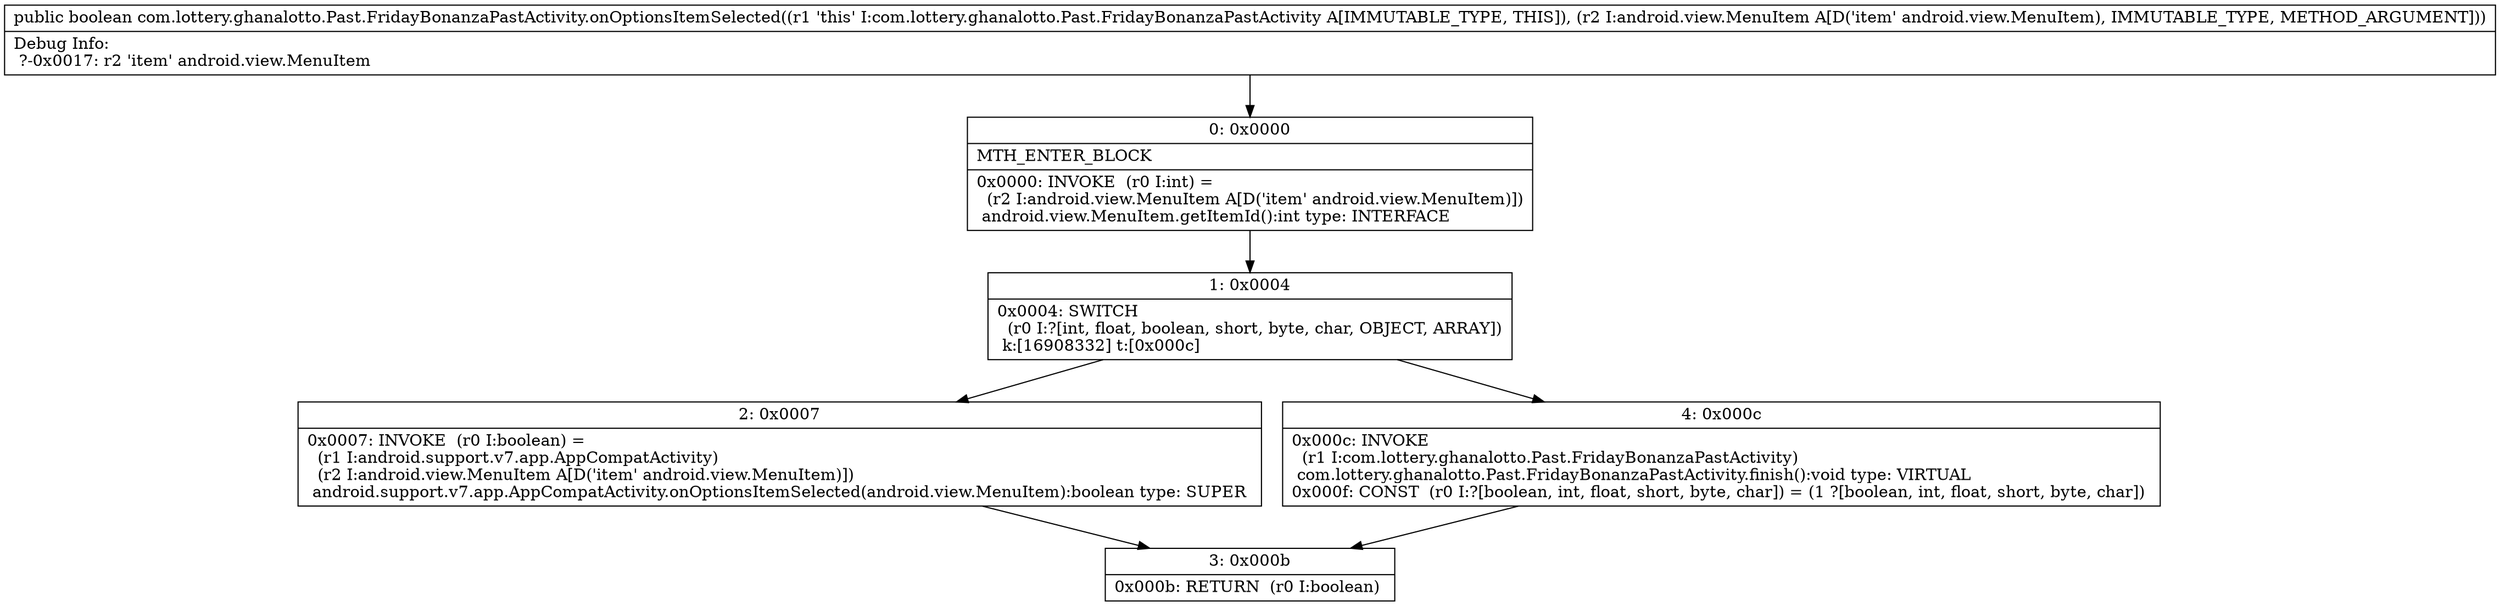 digraph "CFG forcom.lottery.ghanalotto.Past.FridayBonanzaPastActivity.onOptionsItemSelected(Landroid\/view\/MenuItem;)Z" {
Node_0 [shape=record,label="{0\:\ 0x0000|MTH_ENTER_BLOCK\l|0x0000: INVOKE  (r0 I:int) = \l  (r2 I:android.view.MenuItem A[D('item' android.view.MenuItem)])\l android.view.MenuItem.getItemId():int type: INTERFACE \l}"];
Node_1 [shape=record,label="{1\:\ 0x0004|0x0004: SWITCH  \l  (r0 I:?[int, float, boolean, short, byte, char, OBJECT, ARRAY])\l k:[16908332] t:[0x000c] \l}"];
Node_2 [shape=record,label="{2\:\ 0x0007|0x0007: INVOKE  (r0 I:boolean) = \l  (r1 I:android.support.v7.app.AppCompatActivity)\l  (r2 I:android.view.MenuItem A[D('item' android.view.MenuItem)])\l android.support.v7.app.AppCompatActivity.onOptionsItemSelected(android.view.MenuItem):boolean type: SUPER \l}"];
Node_3 [shape=record,label="{3\:\ 0x000b|0x000b: RETURN  (r0 I:boolean) \l}"];
Node_4 [shape=record,label="{4\:\ 0x000c|0x000c: INVOKE  \l  (r1 I:com.lottery.ghanalotto.Past.FridayBonanzaPastActivity)\l com.lottery.ghanalotto.Past.FridayBonanzaPastActivity.finish():void type: VIRTUAL \l0x000f: CONST  (r0 I:?[boolean, int, float, short, byte, char]) = (1 ?[boolean, int, float, short, byte, char]) \l}"];
MethodNode[shape=record,label="{public boolean com.lottery.ghanalotto.Past.FridayBonanzaPastActivity.onOptionsItemSelected((r1 'this' I:com.lottery.ghanalotto.Past.FridayBonanzaPastActivity A[IMMUTABLE_TYPE, THIS]), (r2 I:android.view.MenuItem A[D('item' android.view.MenuItem), IMMUTABLE_TYPE, METHOD_ARGUMENT]))  | Debug Info:\l  ?\-0x0017: r2 'item' android.view.MenuItem\l}"];
MethodNode -> Node_0;
Node_0 -> Node_1;
Node_1 -> Node_2;
Node_1 -> Node_4;
Node_2 -> Node_3;
Node_4 -> Node_3;
}

